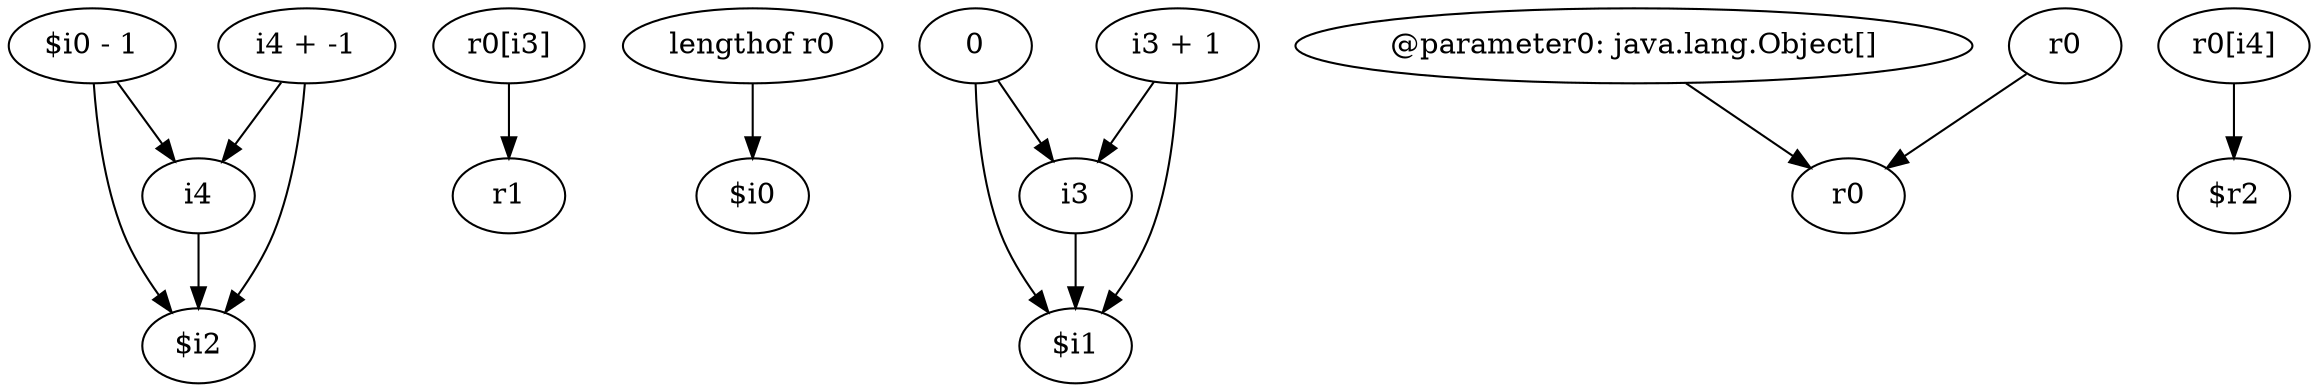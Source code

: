 digraph g {
0[label="$i0 - 1"]
1[label="i4"]
0->1[label=""]
2[label="r0[i3]"]
3[label="r1"]
2->3[label=""]
4[label="$i2"]
0->4[label=""]
5[label="lengthof r0"]
6[label="$i0"]
5->6[label=""]
7[label="0"]
8[label="$i1"]
7->8[label=""]
9[label="i4 + -1"]
9->4[label=""]
1->4[label=""]
10[label="i3 + 1"]
10->8[label=""]
11[label="@parameter0: java.lang.Object[]"]
12[label="r0"]
11->12[label=""]
13[label="r0[i4]"]
14[label="$r2"]
13->14[label=""]
15[label="i3"]
15->8[label=""]
10->15[label=""]
7->15[label=""]
16[label="r0"]
16->12[label=""]
9->1[label=""]
}
